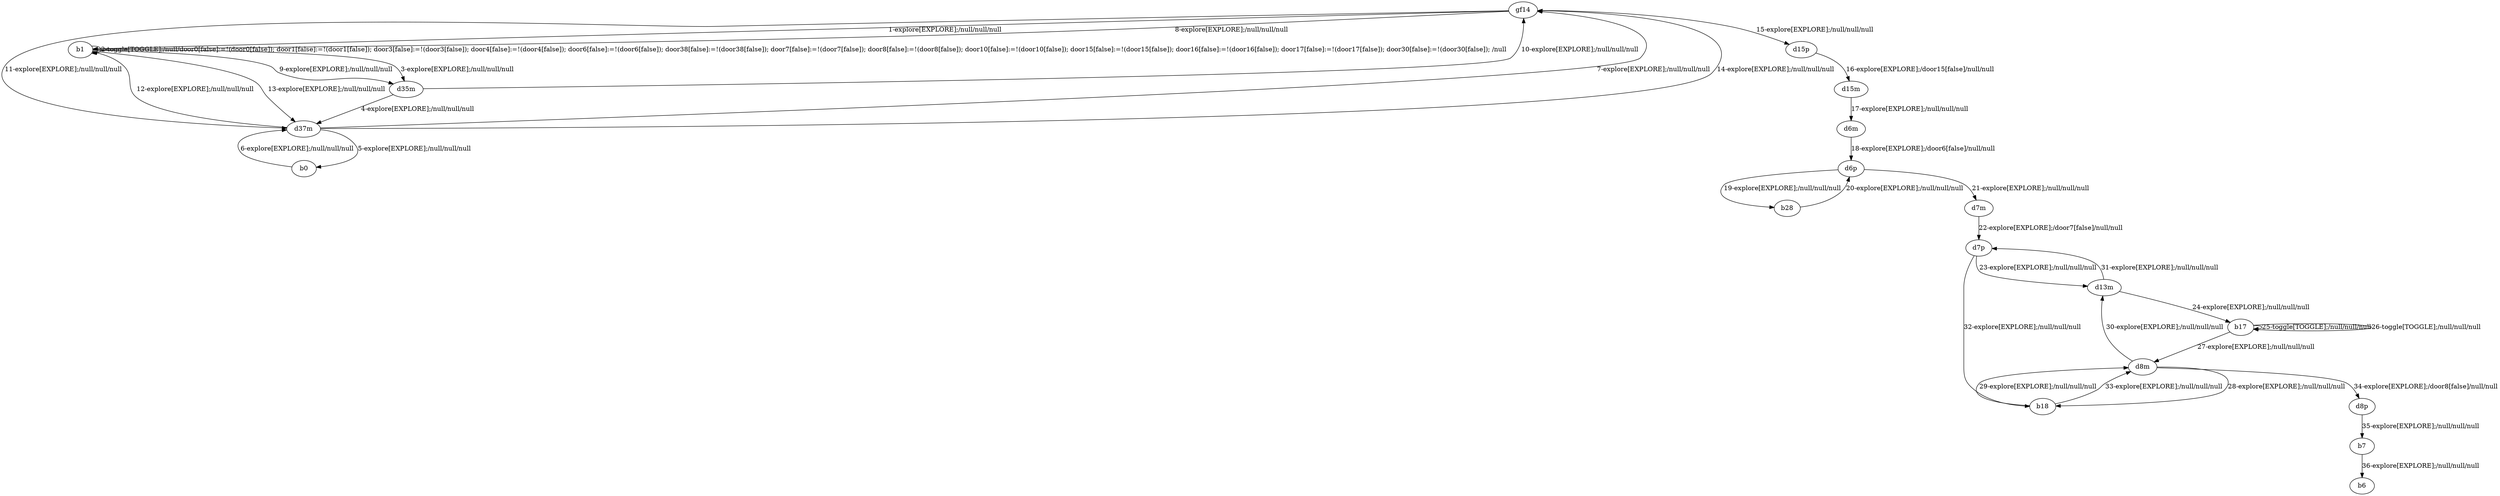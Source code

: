 # Total number of goals covered by this test: 1
# b7 --> b6

digraph g {
"gf14" -> "b1" [label = "1-explore[EXPLORE];/null/null/null"];
"b1" -> "b1" [label = "2-toggle[TOGGLE];/null/door0[false]:=!(door0[false]); door1[false]:=!(door1[false]); door3[false]:=!(door3[false]); door4[false]:=!(door4[false]); door6[false]:=!(door6[false]); door38[false]:=!(door38[false]); door7[false]:=!(door7[false]); door8[false]:=!(door8[false]); door10[false]:=!(door10[false]); door15[false]:=!(door15[false]); door16[false]:=!(door16[false]); door17[false]:=!(door17[false]); door30[false]:=!(door30[false]); /null"];
"b1" -> "d35m" [label = "3-explore[EXPLORE];/null/null/null"];
"d35m" -> "d37m" [label = "4-explore[EXPLORE];/null/null/null"];
"d37m" -> "b0" [label = "5-explore[EXPLORE];/null/null/null"];
"b0" -> "d37m" [label = "6-explore[EXPLORE];/null/null/null"];
"d37m" -> "gf14" [label = "7-explore[EXPLORE];/null/null/null"];
"gf14" -> "b1" [label = "8-explore[EXPLORE];/null/null/null"];
"b1" -> "d35m" [label = "9-explore[EXPLORE];/null/null/null"];
"d35m" -> "gf14" [label = "10-explore[EXPLORE];/null/null/null"];
"gf14" -> "d37m" [label = "11-explore[EXPLORE];/null/null/null"];
"d37m" -> "b1" [label = "12-explore[EXPLORE];/null/null/null"];
"b1" -> "d37m" [label = "13-explore[EXPLORE];/null/null/null"];
"d37m" -> "gf14" [label = "14-explore[EXPLORE];/null/null/null"];
"gf14" -> "d15p" [label = "15-explore[EXPLORE];/null/null/null"];
"d15p" -> "d15m" [label = "16-explore[EXPLORE];/door15[false]/null/null"];
"d15m" -> "d6m" [label = "17-explore[EXPLORE];/null/null/null"];
"d6m" -> "d6p" [label = "18-explore[EXPLORE];/door6[false]/null/null"];
"d6p" -> "b28" [label = "19-explore[EXPLORE];/null/null/null"];
"b28" -> "d6p" [label = "20-explore[EXPLORE];/null/null/null"];
"d6p" -> "d7m" [label = "21-explore[EXPLORE];/null/null/null"];
"d7m" -> "d7p" [label = "22-explore[EXPLORE];/door7[false]/null/null"];
"d7p" -> "d13m" [label = "23-explore[EXPLORE];/null/null/null"];
"d13m" -> "b17" [label = "24-explore[EXPLORE];/null/null/null"];
"b17" -> "b17" [label = "25-toggle[TOGGLE];/null/null/null"];
"b17" -> "b17" [label = "26-toggle[TOGGLE];/null/null/null"];
"b17" -> "d8m" [label = "27-explore[EXPLORE];/null/null/null"];
"d8m" -> "b18" [label = "28-explore[EXPLORE];/null/null/null"];
"b18" -> "d8m" [label = "29-explore[EXPLORE];/null/null/null"];
"d8m" -> "d13m" [label = "30-explore[EXPLORE];/null/null/null"];
"d13m" -> "d7p" [label = "31-explore[EXPLORE];/null/null/null"];
"d7p" -> "b18" [label = "32-explore[EXPLORE];/null/null/null"];
"b18" -> "d8m" [label = "33-explore[EXPLORE];/null/null/null"];
"d8m" -> "d8p" [label = "34-explore[EXPLORE];/door8[false]/null/null"];
"d8p" -> "b7" [label = "35-explore[EXPLORE];/null/null/null"];
"b7" -> "b6" [label = "36-explore[EXPLORE];/null/null/null"];
}
